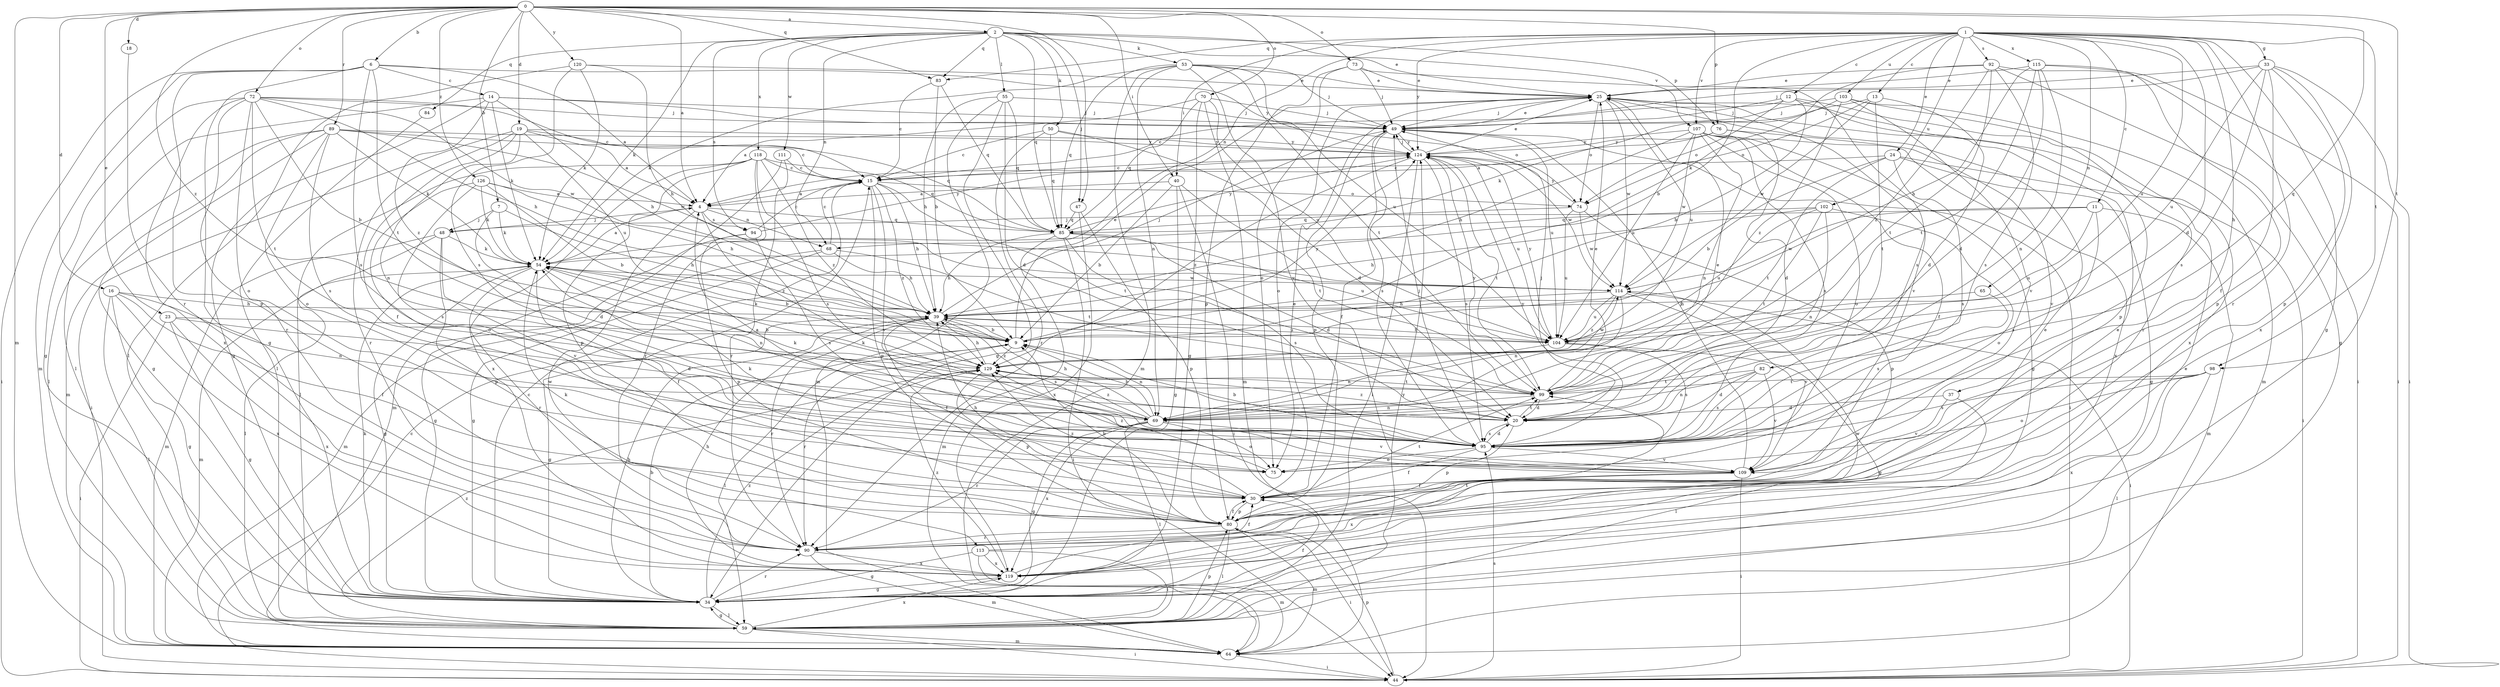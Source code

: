 strict digraph  {
0;
1;
2;
4;
6;
7;
9;
11;
12;
13;
14;
15;
16;
18;
19;
20;
23;
24;
25;
30;
33;
34;
37;
39;
40;
44;
47;
48;
49;
50;
53;
54;
55;
59;
64;
65;
68;
69;
70;
72;
73;
74;
75;
76;
80;
82;
83;
84;
85;
89;
90;
92;
94;
95;
98;
99;
102;
103;
104;
107;
109;
111;
113;
114;
115;
118;
119;
120;
124;
126;
129;
0 -> 2  [label=a];
0 -> 4  [label=a];
0 -> 6  [label=b];
0 -> 7  [label=b];
0 -> 16  [label=d];
0 -> 18  [label=d];
0 -> 19  [label=d];
0 -> 23  [label=e];
0 -> 40  [label=i];
0 -> 47  [label=j];
0 -> 64  [label=m];
0 -> 70  [label=o];
0 -> 72  [label=o];
0 -> 73  [label=o];
0 -> 76  [label=p];
0 -> 82  [label=q];
0 -> 83  [label=q];
0 -> 89  [label=r];
0 -> 98  [label=t];
0 -> 120  [label=y];
0 -> 126  [label=z];
0 -> 129  [label=z];
1 -> 9  [label=b];
1 -> 11  [label=c];
1 -> 12  [label=c];
1 -> 13  [label=c];
1 -> 20  [label=d];
1 -> 24  [label=e];
1 -> 33  [label=g];
1 -> 34  [label=g];
1 -> 37  [label=h];
1 -> 40  [label=i];
1 -> 65  [label=n];
1 -> 68  [label=n];
1 -> 83  [label=q];
1 -> 90  [label=r];
1 -> 92  [label=s];
1 -> 98  [label=t];
1 -> 102  [label=u];
1 -> 103  [label=u];
1 -> 104  [label=u];
1 -> 107  [label=v];
1 -> 115  [label=x];
1 -> 124  [label=y];
2 -> 25  [label=e];
2 -> 47  [label=j];
2 -> 50  [label=k];
2 -> 53  [label=k];
2 -> 54  [label=k];
2 -> 55  [label=l];
2 -> 68  [label=n];
2 -> 76  [label=p];
2 -> 83  [label=q];
2 -> 84  [label=q];
2 -> 85  [label=q];
2 -> 94  [label=s];
2 -> 107  [label=v];
2 -> 111  [label=w];
2 -> 118  [label=x];
4 -> 48  [label=j];
4 -> 68  [label=n];
4 -> 85  [label=q];
4 -> 94  [label=s];
4 -> 113  [label=w];
4 -> 129  [label=z];
6 -> 4  [label=a];
6 -> 14  [label=c];
6 -> 34  [label=g];
6 -> 44  [label=i];
6 -> 64  [label=m];
6 -> 80  [label=p];
6 -> 95  [label=s];
6 -> 99  [label=t];
6 -> 124  [label=y];
7 -> 20  [label=d];
7 -> 39  [label=h];
7 -> 48  [label=j];
7 -> 54  [label=k];
9 -> 25  [label=e];
9 -> 54  [label=k];
9 -> 59  [label=l];
9 -> 69  [label=n];
9 -> 90  [label=r];
9 -> 124  [label=y];
9 -> 129  [label=z];
11 -> 48  [label=j];
11 -> 64  [label=m];
11 -> 95  [label=s];
11 -> 104  [label=u];
11 -> 114  [label=w];
12 -> 9  [label=b];
12 -> 15  [label=c];
12 -> 49  [label=j];
12 -> 74  [label=o];
12 -> 80  [label=p];
12 -> 119  [label=x];
13 -> 20  [label=d];
13 -> 49  [label=j];
13 -> 74  [label=o];
13 -> 99  [label=t];
13 -> 114  [label=w];
14 -> 34  [label=g];
14 -> 39  [label=h];
14 -> 49  [label=j];
14 -> 54  [label=k];
14 -> 59  [label=l];
14 -> 74  [label=o];
14 -> 129  [label=z];
15 -> 4  [label=a];
15 -> 39  [label=h];
15 -> 74  [label=o];
15 -> 80  [label=p];
15 -> 99  [label=t];
15 -> 109  [label=v];
15 -> 129  [label=z];
16 -> 30  [label=f];
16 -> 34  [label=g];
16 -> 39  [label=h];
16 -> 59  [label=l];
16 -> 69  [label=n];
16 -> 119  [label=x];
18 -> 90  [label=r];
19 -> 4  [label=a];
19 -> 30  [label=f];
19 -> 44  [label=i];
19 -> 69  [label=n];
19 -> 85  [label=q];
19 -> 90  [label=r];
19 -> 104  [label=u];
19 -> 124  [label=y];
20 -> 49  [label=j];
20 -> 54  [label=k];
20 -> 80  [label=p];
20 -> 95  [label=s];
20 -> 99  [label=t];
20 -> 129  [label=z];
23 -> 9  [label=b];
23 -> 20  [label=d];
23 -> 34  [label=g];
23 -> 44  [label=i];
23 -> 119  [label=x];
24 -> 9  [label=b];
24 -> 15  [label=c];
24 -> 34  [label=g];
24 -> 44  [label=i];
24 -> 95  [label=s];
24 -> 99  [label=t];
25 -> 49  [label=j];
25 -> 74  [label=o];
25 -> 75  [label=o];
25 -> 104  [label=u];
25 -> 109  [label=v];
25 -> 114  [label=w];
30 -> 25  [label=e];
30 -> 39  [label=h];
30 -> 80  [label=p];
30 -> 99  [label=t];
30 -> 129  [label=z];
33 -> 25  [label=e];
33 -> 30  [label=f];
33 -> 44  [label=i];
33 -> 49  [label=j];
33 -> 80  [label=p];
33 -> 95  [label=s];
33 -> 104  [label=u];
33 -> 119  [label=x];
34 -> 9  [label=b];
34 -> 15  [label=c];
34 -> 30  [label=f];
34 -> 39  [label=h];
34 -> 54  [label=k];
34 -> 59  [label=l];
34 -> 90  [label=r];
34 -> 129  [label=z];
37 -> 20  [label=d];
37 -> 59  [label=l];
37 -> 109  [label=v];
39 -> 9  [label=b];
39 -> 30  [label=f];
39 -> 34  [label=g];
39 -> 49  [label=j];
39 -> 90  [label=r];
39 -> 95  [label=s];
39 -> 104  [label=u];
40 -> 4  [label=a];
40 -> 9  [label=b];
40 -> 34  [label=g];
40 -> 44  [label=i];
40 -> 99  [label=t];
44 -> 15  [label=c];
44 -> 80  [label=p];
44 -> 95  [label=s];
47 -> 80  [label=p];
47 -> 85  [label=q];
47 -> 119  [label=x];
48 -> 54  [label=k];
48 -> 59  [label=l];
48 -> 64  [label=m];
48 -> 80  [label=p];
48 -> 109  [label=v];
49 -> 25  [label=e];
49 -> 30  [label=f];
49 -> 44  [label=i];
49 -> 80  [label=p];
49 -> 95  [label=s];
49 -> 104  [label=u];
49 -> 124  [label=y];
50 -> 15  [label=c];
50 -> 20  [label=d];
50 -> 85  [label=q];
50 -> 90  [label=r];
50 -> 124  [label=y];
53 -> 25  [label=e];
53 -> 49  [label=j];
53 -> 54  [label=k];
53 -> 64  [label=m];
53 -> 69  [label=n];
53 -> 85  [label=q];
53 -> 99  [label=t];
53 -> 104  [label=u];
53 -> 109  [label=v];
54 -> 4  [label=a];
54 -> 9  [label=b];
54 -> 30  [label=f];
54 -> 34  [label=g];
54 -> 64  [label=m];
54 -> 69  [label=n];
54 -> 90  [label=r];
54 -> 114  [label=w];
55 -> 20  [label=d];
55 -> 34  [label=g];
55 -> 39  [label=h];
55 -> 49  [label=j];
55 -> 64  [label=m];
55 -> 85  [label=q];
59 -> 25  [label=e];
59 -> 34  [label=g];
59 -> 44  [label=i];
59 -> 64  [label=m];
59 -> 80  [label=p];
59 -> 119  [label=x];
59 -> 124  [label=y];
59 -> 129  [label=z];
64 -> 44  [label=i];
65 -> 39  [label=h];
65 -> 95  [label=s];
68 -> 15  [label=c];
68 -> 34  [label=g];
68 -> 39  [label=h];
68 -> 64  [label=m];
68 -> 99  [label=t];
69 -> 9  [label=b];
69 -> 25  [label=e];
69 -> 34  [label=g];
69 -> 39  [label=h];
69 -> 54  [label=k];
69 -> 59  [label=l];
69 -> 75  [label=o];
69 -> 90  [label=r];
69 -> 109  [label=v];
69 -> 119  [label=x];
69 -> 129  [label=z];
70 -> 4  [label=a];
70 -> 34  [label=g];
70 -> 49  [label=j];
70 -> 64  [label=m];
70 -> 85  [label=q];
70 -> 104  [label=u];
72 -> 9  [label=b];
72 -> 15  [label=c];
72 -> 34  [label=g];
72 -> 39  [label=h];
72 -> 49  [label=j];
72 -> 75  [label=o];
72 -> 90  [label=r];
72 -> 99  [label=t];
72 -> 114  [label=w];
72 -> 119  [label=x];
73 -> 25  [label=e];
73 -> 49  [label=j];
73 -> 75  [label=o];
73 -> 80  [label=p];
73 -> 95  [label=s];
74 -> 80  [label=p];
74 -> 85  [label=q];
74 -> 104  [label=u];
74 -> 114  [label=w];
74 -> 124  [label=y];
75 -> 129  [label=z];
76 -> 4  [label=a];
76 -> 20  [label=d];
76 -> 109  [label=v];
76 -> 124  [label=y];
80 -> 9  [label=b];
80 -> 30  [label=f];
80 -> 44  [label=i];
80 -> 54  [label=k];
80 -> 59  [label=l];
80 -> 64  [label=m];
80 -> 90  [label=r];
82 -> 20  [label=d];
82 -> 69  [label=n];
82 -> 95  [label=s];
82 -> 99  [label=t];
82 -> 109  [label=v];
83 -> 9  [label=b];
83 -> 15  [label=c];
83 -> 85  [label=q];
84 -> 59  [label=l];
85 -> 20  [label=d];
85 -> 39  [label=h];
85 -> 44  [label=i];
85 -> 64  [label=m];
85 -> 95  [label=s];
85 -> 104  [label=u];
85 -> 124  [label=y];
89 -> 15  [label=c];
89 -> 34  [label=g];
89 -> 54  [label=k];
89 -> 59  [label=l];
89 -> 64  [label=m];
89 -> 75  [label=o];
89 -> 95  [label=s];
89 -> 114  [label=w];
89 -> 124  [label=y];
90 -> 25  [label=e];
90 -> 30  [label=f];
90 -> 64  [label=m];
90 -> 119  [label=x];
92 -> 25  [label=e];
92 -> 34  [label=g];
92 -> 44  [label=i];
92 -> 54  [label=k];
92 -> 95  [label=s];
92 -> 99  [label=t];
92 -> 129  [label=z];
94 -> 15  [label=c];
94 -> 34  [label=g];
94 -> 80  [label=p];
94 -> 95  [label=s];
94 -> 124  [label=y];
95 -> 4  [label=a];
95 -> 9  [label=b];
95 -> 20  [label=d];
95 -> 30  [label=f];
95 -> 49  [label=j];
95 -> 75  [label=o];
95 -> 109  [label=v];
95 -> 124  [label=y];
98 -> 59  [label=l];
98 -> 75  [label=o];
98 -> 95  [label=s];
98 -> 99  [label=t];
98 -> 119  [label=x];
99 -> 20  [label=d];
99 -> 25  [label=e];
99 -> 69  [label=n];
99 -> 124  [label=y];
102 -> 39  [label=h];
102 -> 69  [label=n];
102 -> 75  [label=o];
102 -> 85  [label=q];
102 -> 99  [label=t];
102 -> 104  [label=u];
103 -> 49  [label=j];
103 -> 54  [label=k];
103 -> 64  [label=m];
103 -> 90  [label=r];
103 -> 109  [label=v];
103 -> 129  [label=z];
104 -> 34  [label=g];
104 -> 39  [label=h];
104 -> 69  [label=n];
104 -> 95  [label=s];
104 -> 124  [label=y];
107 -> 30  [label=f];
107 -> 34  [label=g];
107 -> 39  [label=h];
107 -> 69  [label=n];
107 -> 75  [label=o];
107 -> 95  [label=s];
107 -> 104  [label=u];
107 -> 114  [label=w];
107 -> 119  [label=x];
107 -> 124  [label=y];
109 -> 30  [label=f];
109 -> 44  [label=i];
109 -> 49  [label=j];
109 -> 54  [label=k];
109 -> 119  [label=x];
111 -> 15  [label=c];
111 -> 64  [label=m];
111 -> 90  [label=r];
113 -> 25  [label=e];
113 -> 34  [label=g];
113 -> 59  [label=l];
113 -> 64  [label=m];
113 -> 119  [label=x];
114 -> 39  [label=h];
114 -> 44  [label=i];
114 -> 69  [label=n];
114 -> 104  [label=u];
114 -> 109  [label=v];
114 -> 129  [label=z];
115 -> 20  [label=d];
115 -> 25  [label=e];
115 -> 39  [label=h];
115 -> 44  [label=i];
115 -> 69  [label=n];
115 -> 80  [label=p];
115 -> 99  [label=t];
118 -> 15  [label=c];
118 -> 59  [label=l];
118 -> 80  [label=p];
118 -> 85  [label=q];
118 -> 90  [label=r];
118 -> 95  [label=s];
118 -> 119  [label=x];
118 -> 129  [label=z];
119 -> 34  [label=g];
119 -> 39  [label=h];
119 -> 99  [label=t];
119 -> 114  [label=w];
119 -> 129  [label=z];
120 -> 25  [label=e];
120 -> 39  [label=h];
120 -> 54  [label=k];
120 -> 59  [label=l];
120 -> 95  [label=s];
124 -> 15  [label=c];
124 -> 25  [label=e];
124 -> 49  [label=j];
124 -> 59  [label=l];
124 -> 95  [label=s];
124 -> 99  [label=t];
124 -> 104  [label=u];
124 -> 114  [label=w];
124 -> 129  [label=z];
126 -> 4  [label=a];
126 -> 9  [label=b];
126 -> 39  [label=h];
126 -> 54  [label=k];
126 -> 75  [label=o];
126 -> 95  [label=s];
129 -> 39  [label=h];
129 -> 80  [label=p];
129 -> 99  [label=t];
129 -> 114  [label=w];
}
